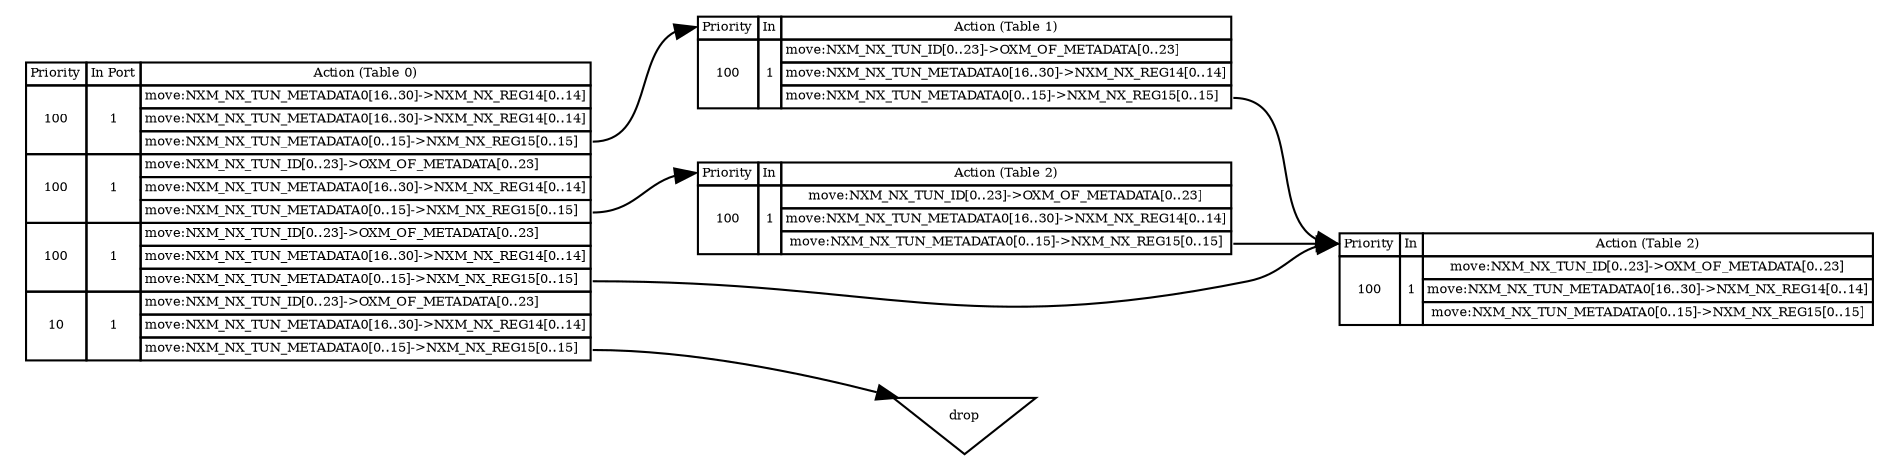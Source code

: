 digraph {
concentrate=True;
rankdir=LR;
node [shape="none" fontsize="6"]
edge [fontname="Helvetica,Arial,sans-serif"]
graph [
    rankdir = "LR"
];
"table0" [
    label=<
      <TABLE BORDER="0" CELLBORDER="1" CELLSPACING="0" CELLPADDING="1">
      <TR>
        <TD PORT="input">Priority</TD>
        <TD>In Port</TD>
        <TD ALIGN="center">Action (Table 0)</TD>
      </TR>
      <TR>
        <TD rowspan="4">100</TD>
        <TD rowspan="4">1</TD>
      </TR>
      <TR>
        <TD ALIGN="left">move:NXM_NX_TUN_METADATA0[16..30]-&gt;NXM_NX_REG14[0..14]</TD>
      </TR>
      <TR>
        <TD ALIGN="left">move:NXM_NX_TUN_METADATA0[16..30]-&gt;NXM_NX_REG14[0..14]</TD>
      </TR>
      <TR>
        <TD ALIGN="left" PORT="o1">move:NXM_NX_TUN_METADATA0[0..15]-&gt;NXM_NX_REG15[0..15]</TD>
      </TR>
      <TR>
        <TD rowspan="3">100</TD>
        <TD rowspan="3">1</TD>
        <TD ALIGN="left">move:NXM_NX_TUN_ID[0..23]-&gt;OXM_OF_METADATA[0..23]</TD>
      </TR>
      <TR>
        <TD ALIGN="left">move:NXM_NX_TUN_METADATA0[16..30]-&gt;NXM_NX_REG14[0..14]</TD>
      </TR>
      <TR>
        <TD ALIGN="left" PORT="o2">move:NXM_NX_TUN_METADATA0[0..15]-&gt;NXM_NX_REG15[0..15]</TD>
      </TR>
      <TR>
        <TD rowspan="3">100</TD>
        <TD rowspan="3">1</TD>
        <TD ALIGN="left">move:NXM_NX_TUN_ID[0..23]-&gt;OXM_OF_METADATA[0..23]</TD>
      </TR>
      <TR>
        <TD ALIGN="left">move:NXM_NX_TUN_METADATA0[16..30]-&gt;NXM_NX_REG14[0..14]</TD>
      </TR>
      <TR>
        <TD ALIGN="left" PORT="o3">move:NXM_NX_TUN_METADATA0[0..15]-&gt;NXM_NX_REG15[0..15]</TD>
      </TR>
      <TR>
        <TD rowspan="3">10</TD>
        <TD rowspan="3">1</TD>
        <TD ALIGN="left">move:NXM_NX_TUN_ID[0..23]-&gt;OXM_OF_METADATA[0..23]</TD>
      </TR>
      <TR>
        <TD ALIGN="left">move:NXM_NX_TUN_METADATA0[16..30]-&gt;NXM_NX_REG14[0..14]</TD>
      </TR>
      <TR>
        <TD ALIGN="left" PORT="o4">move:NXM_NX_TUN_METADATA0[0..15]-&gt;NXM_NX_REG15[0..15]</TD>
      </TR>
      </TABLE>
      >
    ];

"table1" [
    label=<
      <TABLE BORDER="0" CELLBORDER="1" CELLSPACING="0" CELLPADDING="1">
      <TR>
        <TD PORT="input">Priority</TD>
        <TD>In</TD>
        <TD ALIGN="center">Action (Table 1)</TD>
      </TR>
      <TR>
        <TD rowspan="3">100</TD>
        <TD rowspan="3">1</TD>
        <TD ALIGN="left">move:NXM_NX_TUN_ID[0..23]-&gt;OXM_OF_METADATA[0..23]</TD>
      </TR>
      <TR>
        <TD ALIGN="left">move:NXM_NX_TUN_METADATA0[16..30]-&gt;NXM_NX_REG14[0..14]</TD>
      </TR>
      <TR>
        <TD ALIGN="left" PORT="o1">move:NXM_NX_TUN_METADATA0[0..15]-&gt;NXM_NX_REG15[0..15]</TD>
      </TR>
      </TABLE>
      >
    ];
"table2" [
    label=<
      <TABLE BORDER="0" CELLBORDER="1" CELLSPACING="0" CELLPADDING="1">
      <TR>
        <TD PORT="input">Priority</TD>
        <TD>In</TD>
        <TD ALIGN="center">Action (Table 2)</TD>
      </TR>
      <TR>
        <TD rowspan="3">100</TD>
        <TD rowspan="3">1</TD>
        <TD>move:NXM_NX_TUN_ID[0..23]-&gt;OXM_OF_METADATA[0..23]</TD>
      </TR>
      <TR>
        <TD>move:NXM_NX_TUN_METADATA0[16..30]-&gt;NXM_NX_REG14[0..14]</TD>
      </TR>
      <TR>
        <TD PORT="o1">move:NXM_NX_TUN_METADATA0[0..15]-&gt;NXM_NX_REG15[0..15]</TD>
      </TR>
      </TABLE>
      >
    ];
"table3" [
    label=<
      <TABLE BORDER="0" CELLBORDER="1" CELLSPACING="0" CELLPADDING="1">
      <TR>
        <TD PORT="input">Priority</TD>
        <TD>In</TD>
        <TD ALIGN="center">Action (Table 2)</TD>
      </TR>
      <TR>
        <TD rowspan="3">100</TD>
        <TD rowspan="3">1</TD>
        <TD>move:NXM_NX_TUN_ID[0..23]-&gt;OXM_OF_METADATA[0..23]</TD>
      </TR>
      <TR>
        <TD>move:NXM_NX_TUN_METADATA0[16..30]-&gt;NXM_NX_REG14[0..14]</TD>
      </TR>
      <TR>
        <TD>move:NXM_NX_TUN_METADATA0[0..15]-&gt;NXM_NX_REG15[0..15]</TD>
      </TR>
      </TABLE>
      >
    ];
  "drop" [
    shape="invtriangle"
  ]
  table0:o1 -> table1:input
  table0:o2 -> table2:input
  table0:o3 -> table3:input
  table0:o4 -> drop
  table1:o1 -> table3:input
  table2:o1 -> table3:input
}